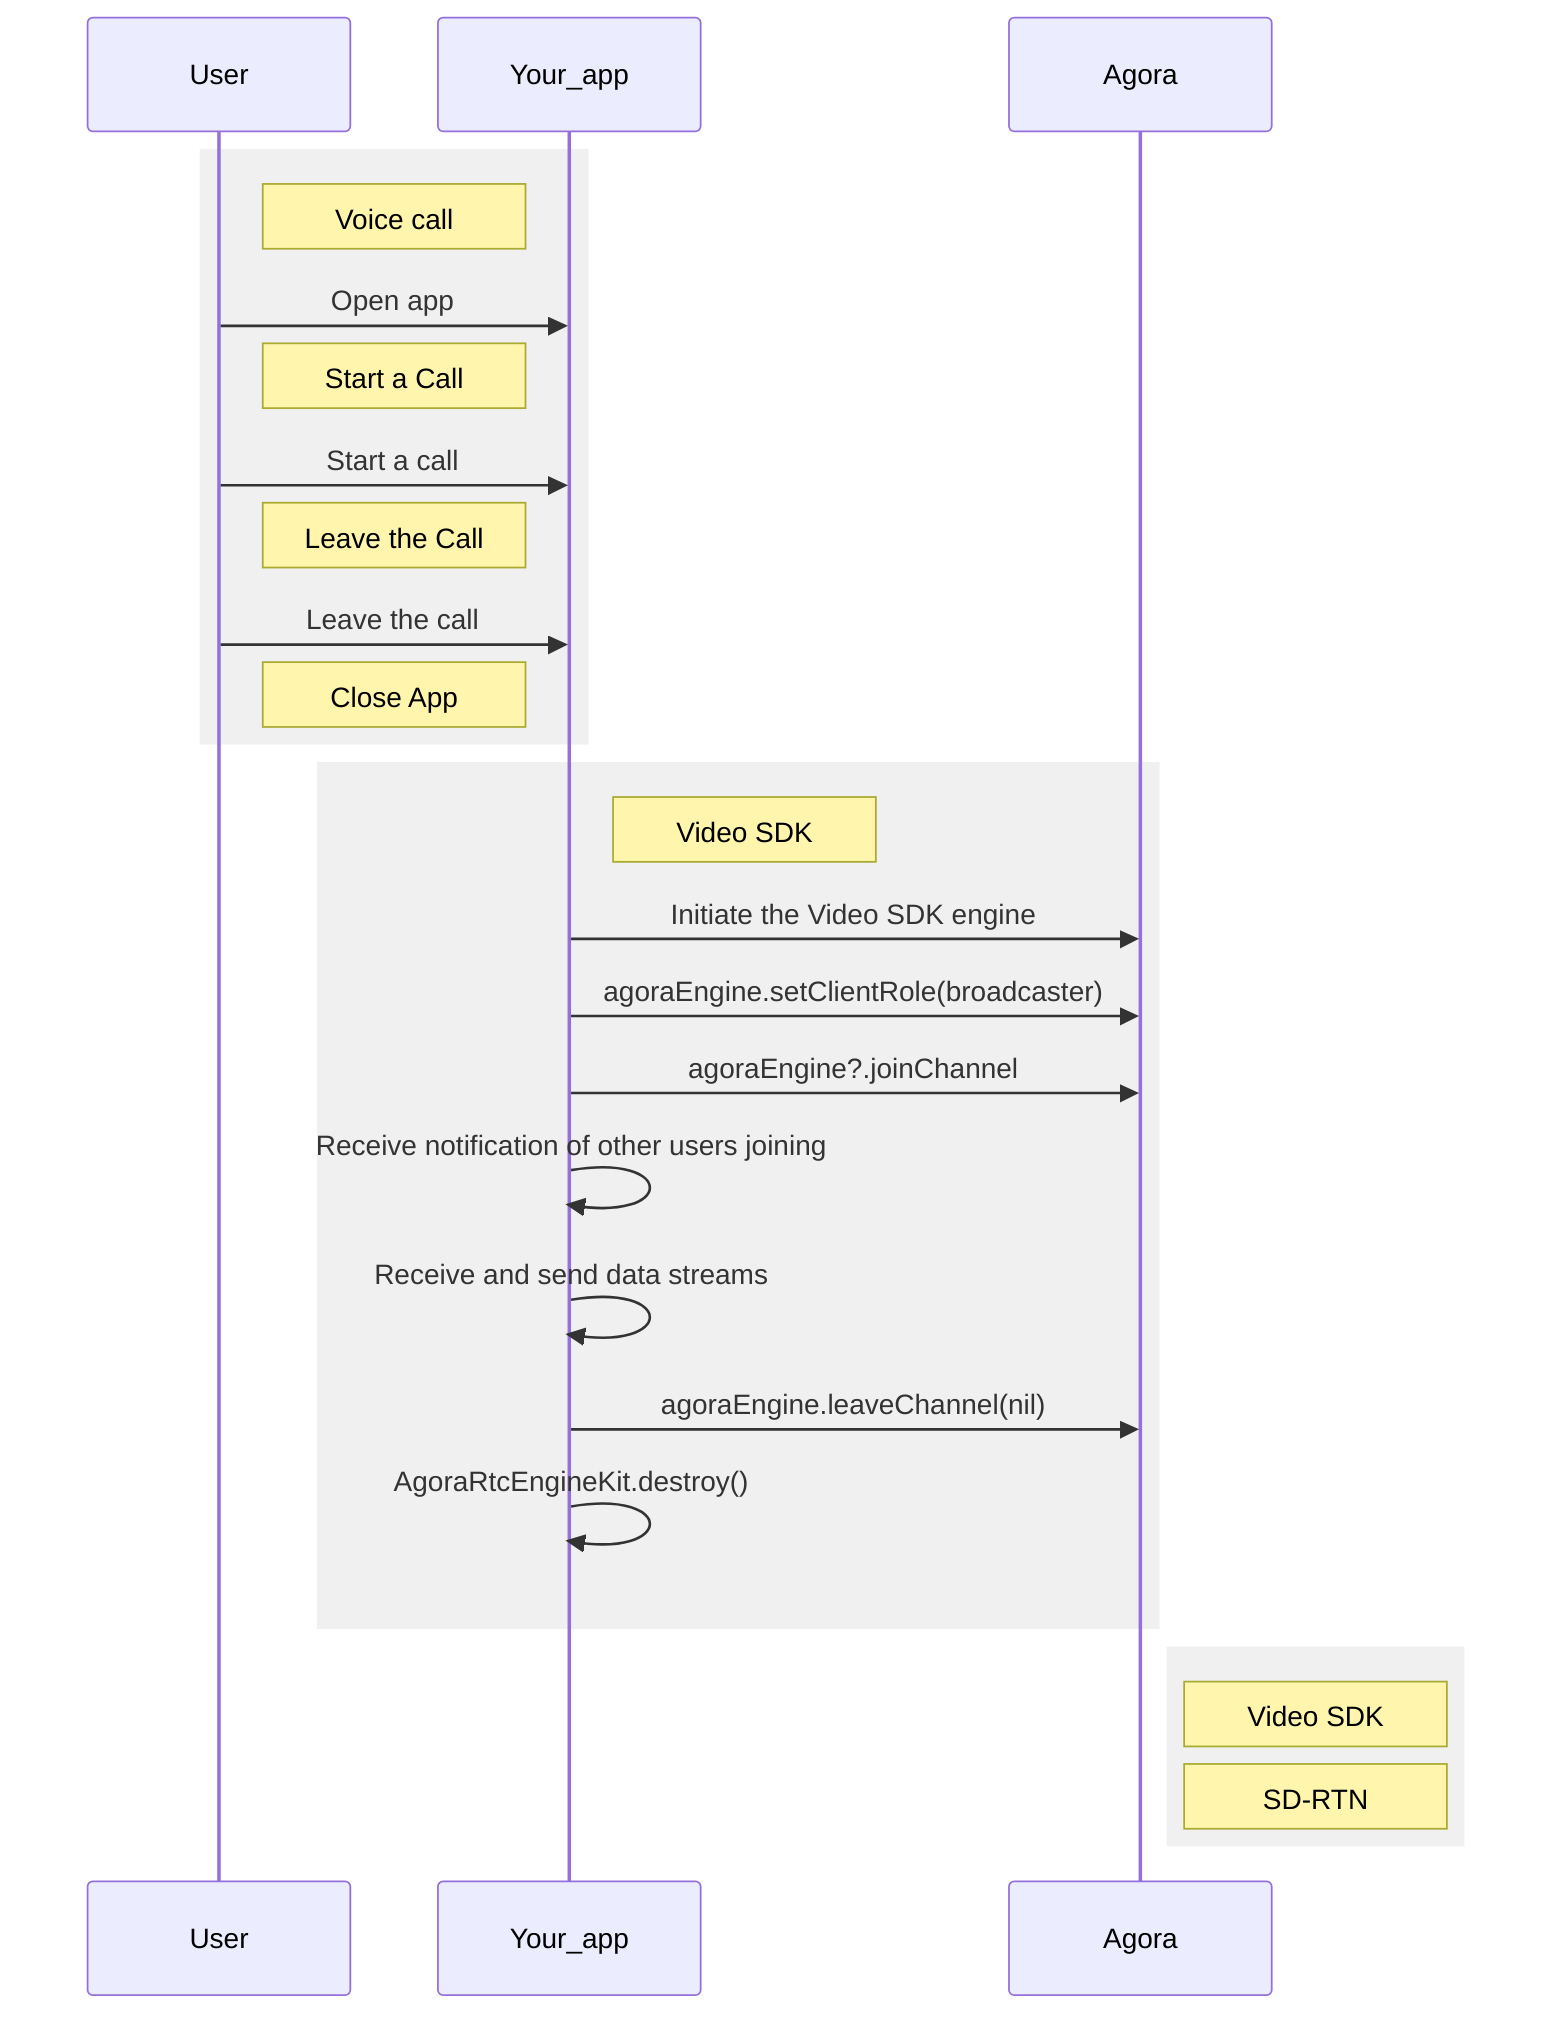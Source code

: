 sequenceDiagram
    participant User
    participant Your_app
    participant Agora

    rect rgb(240, 240, 240)
    note right of User: Voice call
    User->>Your_app: Open app
    note right of User: Start a Call
    User->>Your_app: Start a call
    note right of User: Leave the Call
    User->>Your_app: Leave the call
    note right of User: Close App
    end

    rect rgb(240, 240, 240)
    note right of Your_app: Video SDK
    Your_app->>Agora: Initiate the Video SDK engine
    Your_app->>Agora: agoraEngine.setClientRole(broadcaster)
    Your_app->>Agora: agoraEngine?.joinChannel
    Your_app->>Your_app: Receive notification of other users joining
    Your_app->>Your_app: Receive and send data streams
    Your_app->>Agora: agoraEngine.leaveChannel(nil)
    Your_app->>Your_app: AgoraRtcEngineKit.destroy()
    end

    rect rgb(240, 240, 240)
    note right of Agora: Video SDK
    note right of Agora: SD-RTN
    end